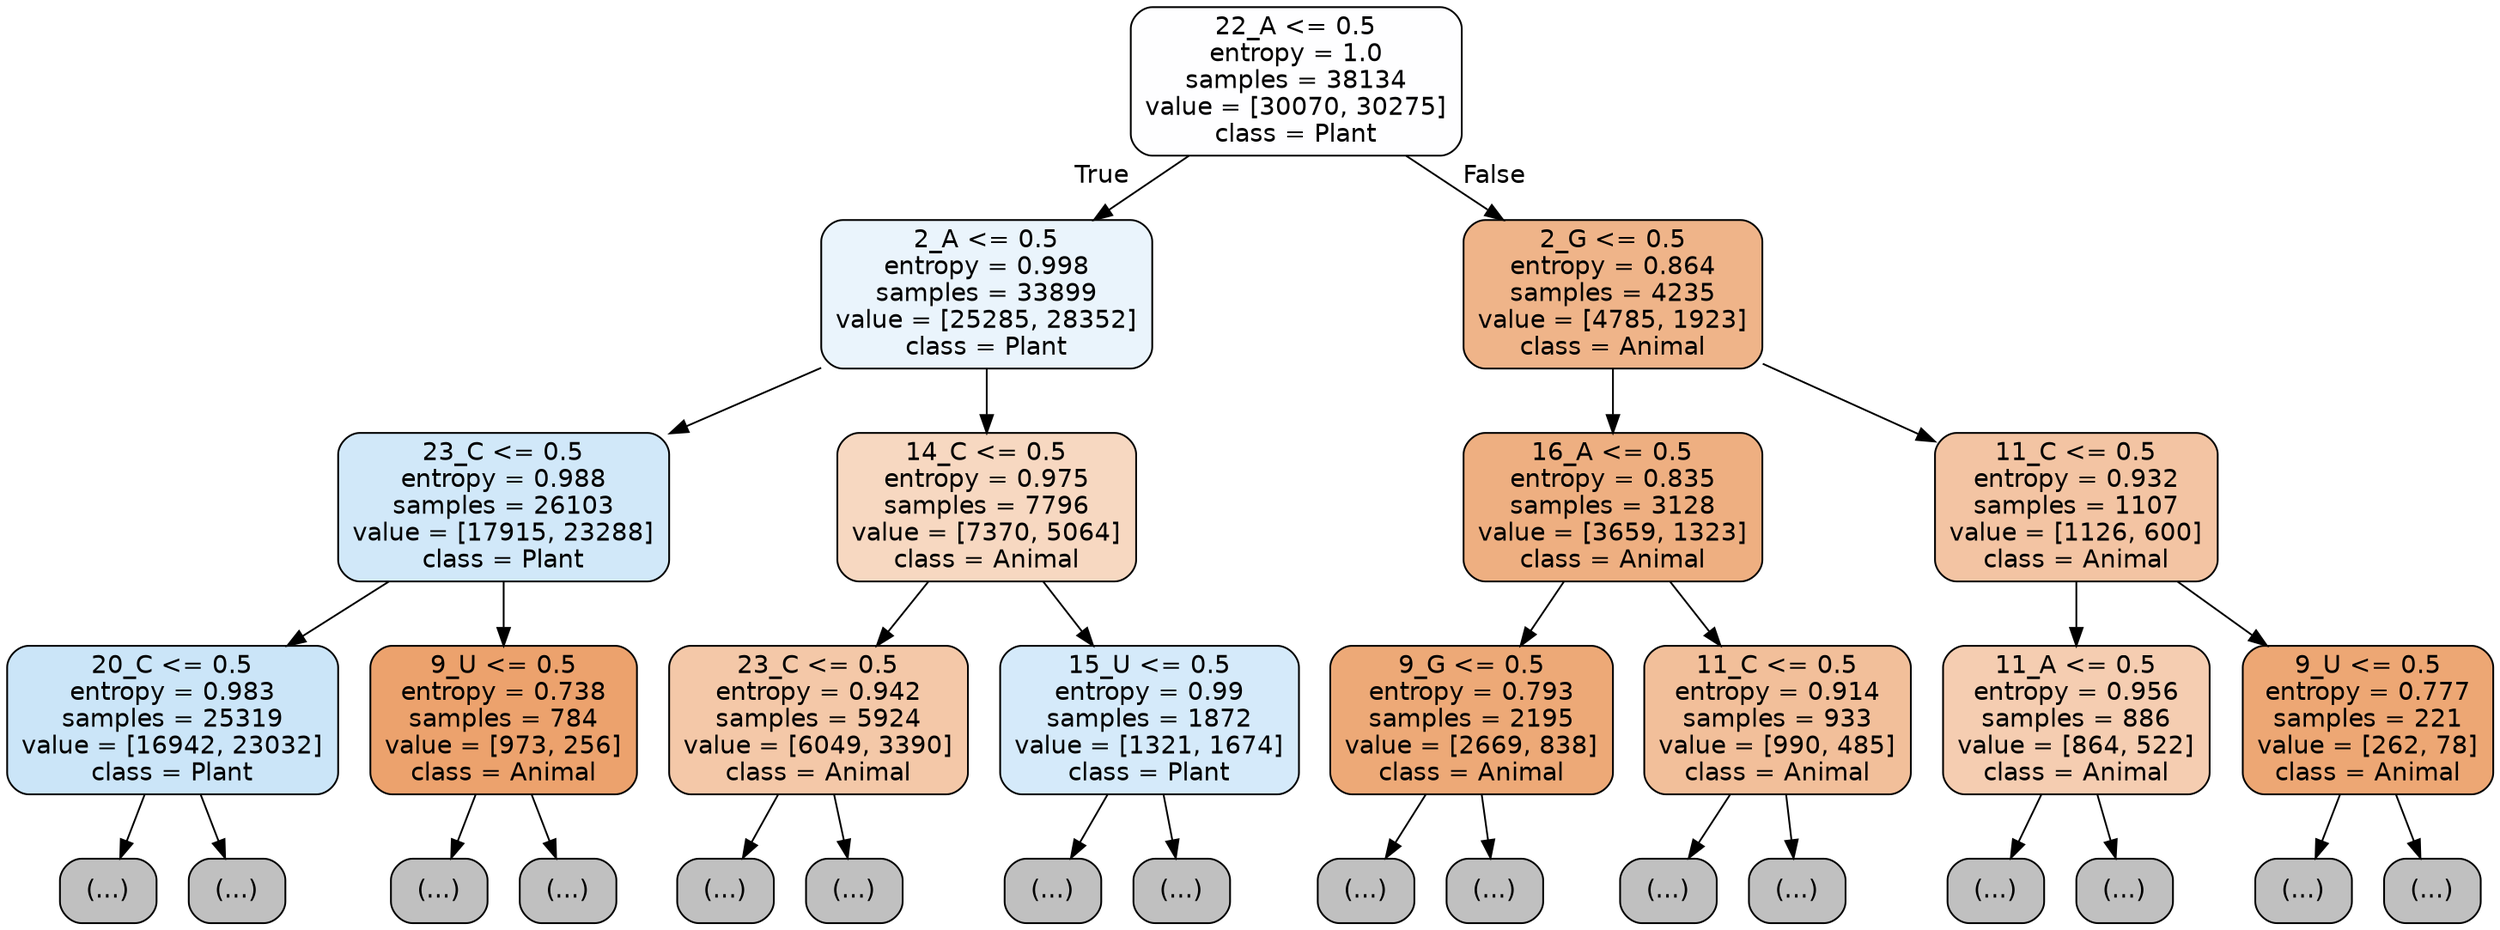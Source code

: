 digraph Tree {
node [shape=box, style="filled, rounded", color="black", fontname="helvetica"] ;
edge [fontname="helvetica"] ;
0 [label="22_A <= 0.5\nentropy = 1.0\nsamples = 38134\nvalue = [30070, 30275]\nclass = Plant", fillcolor="#fefeff"] ;
1 [label="2_A <= 0.5\nentropy = 0.998\nsamples = 33899\nvalue = [25285, 28352]\nclass = Plant", fillcolor="#eaf4fc"] ;
0 -> 1 [labeldistance=2.5, labelangle=45, headlabel="True"] ;
2 [label="23_C <= 0.5\nentropy = 0.988\nsamples = 26103\nvalue = [17915, 23288]\nclass = Plant", fillcolor="#d1e8f9"] ;
1 -> 2 ;
3 [label="20_C <= 0.5\nentropy = 0.983\nsamples = 25319\nvalue = [16942, 23032]\nclass = Plant", fillcolor="#cbe5f8"] ;
2 -> 3 ;
4 [label="(...)", fillcolor="#C0C0C0"] ;
3 -> 4 ;
8357 [label="(...)", fillcolor="#C0C0C0"] ;
3 -> 8357 ;
10952 [label="9_U <= 0.5\nentropy = 0.738\nsamples = 784\nvalue = [973, 256]\nclass = Animal", fillcolor="#eca26d"] ;
2 -> 10952 ;
10953 [label="(...)", fillcolor="#C0C0C0"] ;
10952 -> 10953 ;
11196 [label="(...)", fillcolor="#C0C0C0"] ;
10952 -> 11196 ;
11295 [label="14_C <= 0.5\nentropy = 0.975\nsamples = 7796\nvalue = [7370, 5064]\nclass = Animal", fillcolor="#f7d8c1"] ;
1 -> 11295 ;
11296 [label="23_C <= 0.5\nentropy = 0.942\nsamples = 5924\nvalue = [6049, 3390]\nclass = Animal", fillcolor="#f4c8a8"] ;
11295 -> 11296 ;
11297 [label="(...)", fillcolor="#C0C0C0"] ;
11296 -> 11297 ;
14154 [label="(...)", fillcolor="#C0C0C0"] ;
11296 -> 14154 ;
14239 [label="15_U <= 0.5\nentropy = 0.99\nsamples = 1872\nvalue = [1321, 1674]\nclass = Plant", fillcolor="#d5eafa"] ;
11295 -> 14239 ;
14240 [label="(...)", fillcolor="#C0C0C0"] ;
14239 -> 14240 ;
14689 [label="(...)", fillcolor="#C0C0C0"] ;
14239 -> 14689 ;
14932 [label="2_G <= 0.5\nentropy = 0.864\nsamples = 4235\nvalue = [4785, 1923]\nclass = Animal", fillcolor="#efb489"] ;
0 -> 14932 [labeldistance=2.5, labelangle=-45, headlabel="False"] ;
14933 [label="16_A <= 0.5\nentropy = 0.835\nsamples = 3128\nvalue = [3659, 1323]\nclass = Animal", fillcolor="#eeaf81"] ;
14932 -> 14933 ;
14934 [label="9_G <= 0.5\nentropy = 0.793\nsamples = 2195\nvalue = [2669, 838]\nclass = Animal", fillcolor="#eda977"] ;
14933 -> 14934 ;
14935 [label="(...)", fillcolor="#C0C0C0"] ;
14934 -> 14935 ;
15662 [label="(...)", fillcolor="#C0C0C0"] ;
14934 -> 15662 ;
15923 [label="11_C <= 0.5\nentropy = 0.914\nsamples = 933\nvalue = [990, 485]\nclass = Animal", fillcolor="#f2bf9a"] ;
14933 -> 15923 ;
15924 [label="(...)", fillcolor="#C0C0C0"] ;
15923 -> 15924 ;
16209 [label="(...)", fillcolor="#C0C0C0"] ;
15923 -> 16209 ;
16280 [label="11_C <= 0.5\nentropy = 0.932\nsamples = 1107\nvalue = [1126, 600]\nclass = Animal", fillcolor="#f3c4a3"] ;
14932 -> 16280 ;
16281 [label="11_A <= 0.5\nentropy = 0.956\nsamples = 886\nvalue = [864, 522]\nclass = Animal", fillcolor="#f5cdb1"] ;
16280 -> 16281 ;
16282 [label="(...)", fillcolor="#C0C0C0"] ;
16281 -> 16282 ;
16601 [label="(...)", fillcolor="#C0C0C0"] ;
16281 -> 16601 ;
16738 [label="9_U <= 0.5\nentropy = 0.777\nsamples = 221\nvalue = [262, 78]\nclass = Animal", fillcolor="#eda774"] ;
16280 -> 16738 ;
16739 [label="(...)", fillcolor="#C0C0C0"] ;
16738 -> 16739 ;
16820 [label="(...)", fillcolor="#C0C0C0"] ;
16738 -> 16820 ;
}